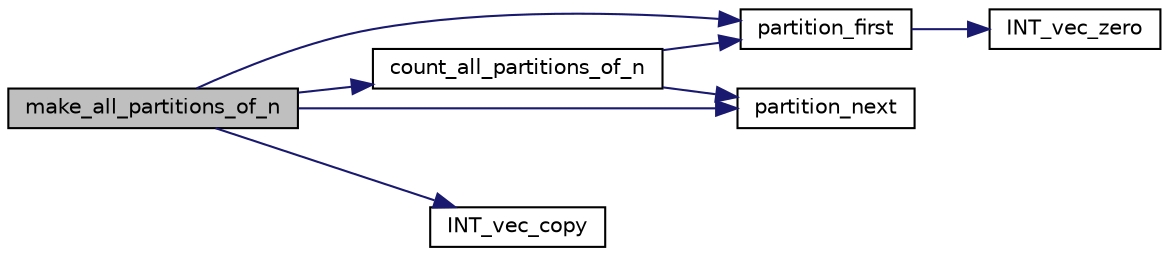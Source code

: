 digraph "make_all_partitions_of_n"
{
  edge [fontname="Helvetica",fontsize="10",labelfontname="Helvetica",labelfontsize="10"];
  node [fontname="Helvetica",fontsize="10",shape=record];
  rankdir="LR";
  Node1149 [label="make_all_partitions_of_n",height=0.2,width=0.4,color="black", fillcolor="grey75", style="filled", fontcolor="black"];
  Node1149 -> Node1150 [color="midnightblue",fontsize="10",style="solid",fontname="Helvetica"];
  Node1150 [label="count_all_partitions_of_n",height=0.2,width=0.4,color="black", fillcolor="white", style="filled",URL="$d2/d7c/combinatorics_8_c.html#aee4eb7adb340f84a6c9853c6e5ce06ec"];
  Node1150 -> Node1151 [color="midnightblue",fontsize="10",style="solid",fontname="Helvetica"];
  Node1151 [label="partition_first",height=0.2,width=0.4,color="black", fillcolor="white", style="filled",URL="$d2/d7c/combinatorics_8_c.html#a37cd07fbcf0bb8edf525895ff5342b4e"];
  Node1151 -> Node1152 [color="midnightblue",fontsize="10",style="solid",fontname="Helvetica"];
  Node1152 [label="INT_vec_zero",height=0.2,width=0.4,color="black", fillcolor="white", style="filled",URL="$df/dbf/sajeeb_8_c.html#aa8c9c7977203577026080f546fe4980f"];
  Node1150 -> Node1153 [color="midnightblue",fontsize="10",style="solid",fontname="Helvetica"];
  Node1153 [label="partition_next",height=0.2,width=0.4,color="black", fillcolor="white", style="filled",URL="$d2/d7c/combinatorics_8_c.html#a17bc818e72947a68560bf8f2e151d7e7"];
  Node1149 -> Node1151 [color="midnightblue",fontsize="10",style="solid",fontname="Helvetica"];
  Node1149 -> Node1154 [color="midnightblue",fontsize="10",style="solid",fontname="Helvetica"];
  Node1154 [label="INT_vec_copy",height=0.2,width=0.4,color="black", fillcolor="white", style="filled",URL="$df/dbf/sajeeb_8_c.html#ac2d875e27e009af6ec04d17254d11075"];
  Node1149 -> Node1153 [color="midnightblue",fontsize="10",style="solid",fontname="Helvetica"];
}

